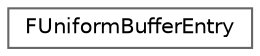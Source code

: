 digraph "Graphical Class Hierarchy"
{
 // INTERACTIVE_SVG=YES
 // LATEX_PDF_SIZE
  bgcolor="transparent";
  edge [fontname=Helvetica,fontsize=10,labelfontname=Helvetica,labelfontsize=10];
  node [fontname=Helvetica,fontsize=10,shape=box,height=0.2,width=0.4];
  rankdir="LR";
  Node0 [id="Node000000",label="FUniformBufferEntry",height=0.2,width=0.4,color="grey40", fillcolor="white", style="filled",URL="$d1/d0c/structFUniformBufferEntry.html",tooltip="Minimal information about each uniform buffer entry fed to the shader compiler."];
}
